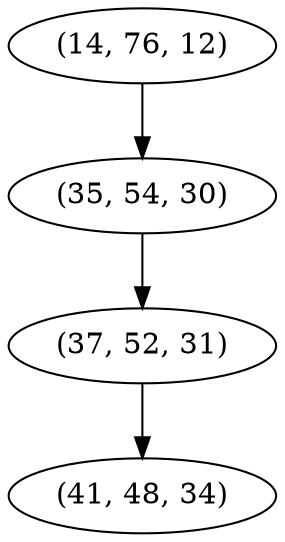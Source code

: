 digraph tree {
    "(14, 76, 12)";
    "(35, 54, 30)";
    "(37, 52, 31)";
    "(41, 48, 34)";
    "(14, 76, 12)" -> "(35, 54, 30)";
    "(35, 54, 30)" -> "(37, 52, 31)";
    "(37, 52, 31)" -> "(41, 48, 34)";
}
